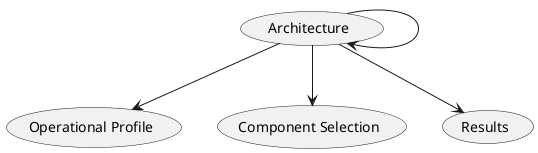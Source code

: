 @startuml
(Architecture)-->(Operational Profile)
(Architecture)-->(Component Selection)
(Architecture)-->(Results)
(Architecture)-->(Architecture)
@enduml